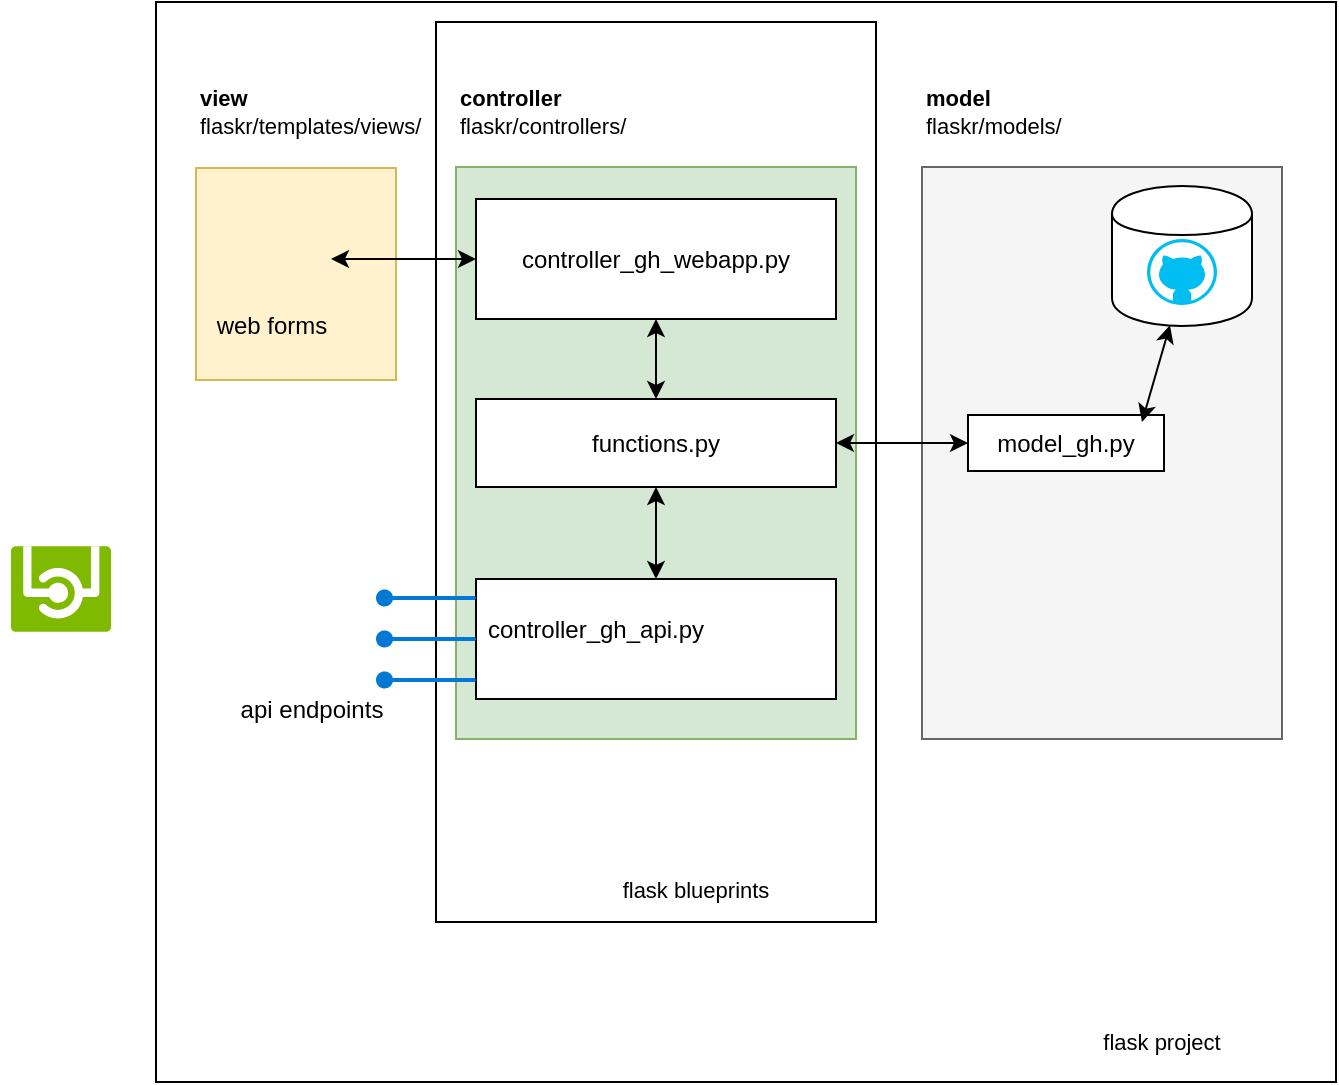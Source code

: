 <mxfile version="10.8.5" type="device"><diagram name="Page-1" id="c7558073-3199-34d8-9f00-42111426c3f3"><mxGraphModel dx="961" dy="527" grid="1" gridSize="10" guides="1" tooltips="1" connect="1" arrows="1" fold="1" page="1" pageScale="1" pageWidth="826" pageHeight="1169" background="#ffffff" math="0" shadow="0"><root><mxCell id="0"/><mxCell id="1" parent="0"/><mxCell id="tYoqQa3HHZHfCJUs-alH-159" value="" style="rounded=0;whiteSpace=wrap;html=1;fontSize=11;align=left;" vertex="1" parent="1"><mxGeometry x="100" y="10" width="590" height="540" as="geometry"/></mxCell><mxCell id="tYoqQa3HHZHfCJUs-alH-156" value="" style="rounded=0;whiteSpace=wrap;html=1;fontSize=11;align=left;" vertex="1" parent="1"><mxGeometry x="240" y="20" width="220" height="450" as="geometry"/></mxCell><mxCell id="tYoqQa3HHZHfCJUs-alH-148" value="" style="rounded=0;whiteSpace=wrap;html=1;fillColor=#fff2cc;strokeColor=#d6b656;" vertex="1" parent="1"><mxGeometry x="120" y="93" width="100" height="106" as="geometry"/></mxCell><mxCell id="tYoqQa3HHZHfCJUs-alH-147" value="" style="rounded=0;whiteSpace=wrap;html=1;fillColor=#f5f5f5;strokeColor=#666666;fontColor=#333333;" vertex="1" parent="1"><mxGeometry x="483" y="92.5" width="180" height="286" as="geometry"/></mxCell><mxCell id="tYoqQa3HHZHfCJUs-alH-101" value="" style="rounded=0;whiteSpace=wrap;html=1;fillColor=#d5e8d4;strokeColor=#82b366;" vertex="1" parent="1"><mxGeometry x="250" y="92.5" width="200" height="286" as="geometry"/></mxCell><mxCell id="tYoqQa3HHZHfCJUs-alH-103" value="" style="rounded=0;whiteSpace=wrap;html=1;" vertex="1" parent="1"><mxGeometry x="260" y="208.5" width="180" height="44" as="geometry"/></mxCell><mxCell id="tYoqQa3HHZHfCJUs-alH-104" value="" style="rounded=0;whiteSpace=wrap;html=1;" vertex="1" parent="1"><mxGeometry x="260" y="108.5" width="180" height="60" as="geometry"/></mxCell><mxCell id="tYoqQa3HHZHfCJUs-alH-105" value="" style="rounded=0;whiteSpace=wrap;html=1;" vertex="1" parent="1"><mxGeometry x="260" y="298.5" width="180" height="60" as="geometry"/></mxCell><mxCell id="tYoqQa3HHZHfCJUs-alH-106" value="" style="shape=cylinder;whiteSpace=wrap;html=1;boundedLbl=1;backgroundOutline=1;" vertex="1" parent="1"><mxGeometry x="578" y="102" width="70" height="70" as="geometry"/></mxCell><mxCell id="tYoqQa3HHZHfCJUs-alH-108" value="" style="shadow=0;dashed=0;html=1;strokeColor=none;labelPosition=center;verticalLabelPosition=bottom;verticalAlign=top;align=center;shape=mxgraph.mscae.cloud.service_endpoint;fillColor=#0079D6;" vertex="1" parent="1"><mxGeometry x="210" y="303.5" width="50" height="9" as="geometry"/></mxCell><mxCell id="tYoqQa3HHZHfCJUs-alH-109" value="" style="shadow=0;dashed=0;html=1;strokeColor=none;labelPosition=center;verticalLabelPosition=bottom;verticalAlign=top;align=center;shape=mxgraph.mscae.cloud.service_endpoint;fillColor=#0079D6;" vertex="1" parent="1"><mxGeometry x="210" y="324" width="50" height="9" as="geometry"/></mxCell><mxCell id="tYoqQa3HHZHfCJUs-alH-110" value="" style="shadow=0;dashed=0;html=1;strokeColor=none;labelPosition=center;verticalLabelPosition=bottom;verticalAlign=top;align=center;shape=mxgraph.mscae.cloud.service_endpoint;fillColor=#0079D6;" vertex="1" parent="1"><mxGeometry x="210" y="344.5" width="50" height="9" as="geometry"/></mxCell><mxCell id="tYoqQa3HHZHfCJUs-alH-114" value="" style="verticalLabelPosition=bottom;html=1;verticalAlign=top;align=center;strokeColor=none;fillColor=#00BEF2;shape=mxgraph.azure.github_code;pointerEvents=1;" vertex="1" parent="1"><mxGeometry x="595.5" y="128.5" width="35" height="33" as="geometry"/></mxCell><mxCell id="tYoqQa3HHZHfCJUs-alH-116" value="" style="endArrow=classic;startArrow=classic;html=1;entryX=0.5;entryY=1;entryDx=0;entryDy=0;exitX=0.5;exitY=0;exitDx=0;exitDy=0;" edge="1" parent="1" source="tYoqQa3HHZHfCJUs-alH-105" target="tYoqQa3HHZHfCJUs-alH-103"><mxGeometry width="50" height="50" relative="1" as="geometry"><mxPoint x="290" y="308.5" as="sourcePoint"/><mxPoint x="340" y="258.5" as="targetPoint"/></mxGeometry></mxCell><mxCell id="tYoqQa3HHZHfCJUs-alH-117" value="" style="endArrow=classic;startArrow=classic;html=1;exitX=1;exitY=0.5;exitDx=0;exitDy=0;entryX=0;entryY=0.5;entryDx=0;entryDy=0;" edge="1" parent="1" source="tYoqQa3HHZHfCJUs-alH-103" target="tYoqQa3HHZHfCJUs-alH-143"><mxGeometry width="50" height="50" relative="1" as="geometry"><mxPoint x="400" y="258.5" as="sourcePoint"/><mxPoint x="600" y="348.5" as="targetPoint"/></mxGeometry></mxCell><mxCell id="tYoqQa3HHZHfCJUs-alH-118" value="web forms&lt;br&gt;" style="text;html=1;strokeColor=none;fillColor=none;align=center;verticalAlign=middle;whiteSpace=wrap;rounded=0;" vertex="1" parent="1"><mxGeometry x="113.5" y="162" width="88" height="20" as="geometry"/></mxCell><mxCell id="tYoqQa3HHZHfCJUs-alH-120" value="api endpoints&lt;br&gt;" style="text;html=1;strokeColor=none;fillColor=none;align=center;verticalAlign=middle;whiteSpace=wrap;rounded=0;" vertex="1" parent="1"><mxGeometry x="137.5" y="353.5" width="80" height="20" as="geometry"/></mxCell><mxCell id="tYoqQa3HHZHfCJUs-alH-122" value="&lt;span style=&quot;font-size: 11px&quot;&gt;&lt;b&gt;model&lt;/b&gt;&lt;br&gt;flaskr/models/&lt;br&gt;&lt;/span&gt;" style="text;html=1;strokeColor=none;fillColor=none;align=left;verticalAlign=middle;whiteSpace=wrap;rounded=0;fontSize=11;" vertex="1" parent="1"><mxGeometry x="483" y="40" width="181" height="49" as="geometry"/></mxCell><mxCell id="tYoqQa3HHZHfCJUs-alH-123" value="controller_gh_api.py" style="text;html=1;strokeColor=none;fillColor=none;align=center;verticalAlign=middle;whiteSpace=wrap;rounded=0;" vertex="1" parent="1"><mxGeometry x="300" y="314" width="40" height="20" as="geometry"/></mxCell><mxCell id="tYoqQa3HHZHfCJUs-alH-124" value="functions.py" style="text;html=1;strokeColor=none;fillColor=none;align=center;verticalAlign=middle;whiteSpace=wrap;rounded=0;" vertex="1" parent="1"><mxGeometry x="330" y="220.5" width="40" height="20" as="geometry"/></mxCell><mxCell id="tYoqQa3HHZHfCJUs-alH-125" value="controller_gh_webapp.py" style="text;html=1;strokeColor=none;fillColor=none;align=center;verticalAlign=middle;whiteSpace=wrap;rounded=0;" vertex="1" parent="1"><mxGeometry x="330" y="128.5" width="40" height="20" as="geometry"/></mxCell><mxCell id="tYoqQa3HHZHfCJUs-alH-133" value="" style="endArrow=classic;startArrow=classic;html=1;entryX=0.5;entryY=1;entryDx=0;entryDy=0;exitX=0.5;exitY=0;exitDx=0;exitDy=0;" edge="1" parent="1" source="tYoqQa3HHZHfCJUs-alH-103" target="tYoqQa3HHZHfCJUs-alH-104"><mxGeometry width="50" height="50" relative="1" as="geometry"><mxPoint x="80" y="308.5" as="sourcePoint"/><mxPoint x="130" y="258.5" as="targetPoint"/></mxGeometry></mxCell><mxCell id="tYoqQa3HHZHfCJUs-alH-134" value="controller&lt;br&gt;&lt;span style=&quot;font-weight: normal&quot;&gt;flaskr/controllers/&lt;/span&gt;&lt;br&gt;" style="text;html=1;strokeColor=none;fillColor=none;align=left;verticalAlign=middle;whiteSpace=wrap;rounded=0;fontStyle=1;fontSize=11;" vertex="1" parent="1"><mxGeometry x="250" y="40" width="200" height="49" as="geometry"/></mxCell><mxCell id="tYoqQa3HHZHfCJUs-alH-139" value="" style="shape=image;html=1;verticalAlign=top;verticalLabelPosition=bottom;labelBackgroundColor=#ffffff;imageAspect=0;aspect=fixed;image=https://cdn0.iconfinder.com/data/icons/kameleon-free-pack-rounded/110/Coding-Html-128.png" vertex="1" parent="1"><mxGeometry x="22.5" y="92.5" width="60" height="60" as="geometry"/></mxCell><mxCell id="tYoqQa3HHZHfCJUs-alH-140" value="" style="shape=image;html=1;verticalAlign=top;verticalLabelPosition=bottom;labelBackgroundColor=#ffffff;imageAspect=0;aspect=fixed;image=https://cdn1.iconfinder.com/data/icons/google_jfk_icons_by_carlosjj/128/forms.png" vertex="1" parent="1"><mxGeometry x="127.5" y="108.5" width="60" height="60" as="geometry"/></mxCell><mxCell id="tYoqQa3HHZHfCJUs-alH-142" value="" style="endArrow=classic;startArrow=classic;html=1;entryX=0;entryY=0.5;entryDx=0;entryDy=0;" edge="1" parent="1" source="tYoqQa3HHZHfCJUs-alH-140" target="tYoqQa3HHZHfCJUs-alH-104"><mxGeometry width="50" height="50" relative="1" as="geometry"><mxPoint x="200" y="148.5" as="sourcePoint"/><mxPoint x="250" y="98.5" as="targetPoint"/></mxGeometry></mxCell><mxCell id="tYoqQa3HHZHfCJUs-alH-143" value="model_gh.py" style="rounded=0;whiteSpace=wrap;html=1;" vertex="1" parent="1"><mxGeometry x="506" y="216.5" width="98" height="28" as="geometry"/></mxCell><mxCell id="tYoqQa3HHZHfCJUs-alH-144" value="" style="aspect=fixed;html=1;perimeter=none;align=center;shadow=0;dashed=0;image;fontSize=12;image=img/lib/mscae/API.svg;" vertex="1" parent="1"><mxGeometry x="27.5" y="282" width="50" height="43" as="geometry"/></mxCell><mxCell id="tYoqQa3HHZHfCJUs-alH-149" value="view &lt;br style=&quot;font-size: 11px&quot;&gt;&lt;span style=&quot;font-weight: normal&quot;&gt;flaskr/templates/views/&lt;/span&gt;" style="text;html=1;strokeColor=none;fillColor=none;align=left;verticalAlign=middle;whiteSpace=wrap;rounded=0;fontStyle=1;fontSize=11;" vertex="1" parent="1"><mxGeometry x="120" y="40" width="120" height="49" as="geometry"/></mxCell><mxCell id="tYoqQa3HHZHfCJUs-alH-154" value="" style="endArrow=classic;startArrow=classic;html=1;entryX=0.414;entryY=0.995;entryDx=0;entryDy=0;entryPerimeter=0;" edge="1" parent="1" target="tYoqQa3HHZHfCJUs-alH-106"><mxGeometry width="50" height="50" relative="1" as="geometry"><mxPoint x="593" y="220" as="sourcePoint"/><mxPoint x="643" y="170" as="targetPoint"/></mxGeometry></mxCell><mxCell id="tYoqQa3HHZHfCJUs-alH-157" value="" style="shape=image;html=1;verticalAlign=top;verticalLabelPosition=bottom;labelBackgroundColor=#ffffff;imageAspect=0;aspect=fixed;image=https://cdn2.iconfinder.com/data/icons/webinjection/48x48%20PNG/blueprint%20tool.png;fontSize=11;align=left;" vertex="1" parent="1"><mxGeometry x="412" y="420" width="48" height="48" as="geometry"/></mxCell><mxCell id="tYoqQa3HHZHfCJUs-alH-158" value="flask blueprints" style="text;html=1;strokeColor=none;fillColor=none;align=center;verticalAlign=middle;whiteSpace=wrap;rounded=0;fontSize=11;" vertex="1" parent="1"><mxGeometry x="330" y="444" width="80" height="20" as="geometry"/></mxCell><mxCell id="tYoqQa3HHZHfCJUs-alH-160" value="" style="shape=image;html=1;verticalAlign=top;verticalLabelPosition=bottom;labelBackgroundColor=#ffffff;imageAspect=0;aspect=fixed;image=https://cdn0.iconfinder.com/data/icons/education-flat-7/128/23_Flask-128.png;fontSize=11;align=left;" vertex="1" parent="1"><mxGeometry x="629" y="490" width="60" height="60" as="geometry"/></mxCell><mxCell id="tYoqQa3HHZHfCJUs-alH-161" value="flask project" style="text;html=1;strokeColor=none;fillColor=none;align=center;verticalAlign=middle;whiteSpace=wrap;rounded=0;fontSize=11;" vertex="1" parent="1"><mxGeometry x="571" y="520" width="64" height="20" as="geometry"/></mxCell></root></mxGraphModel></diagram></mxfile>